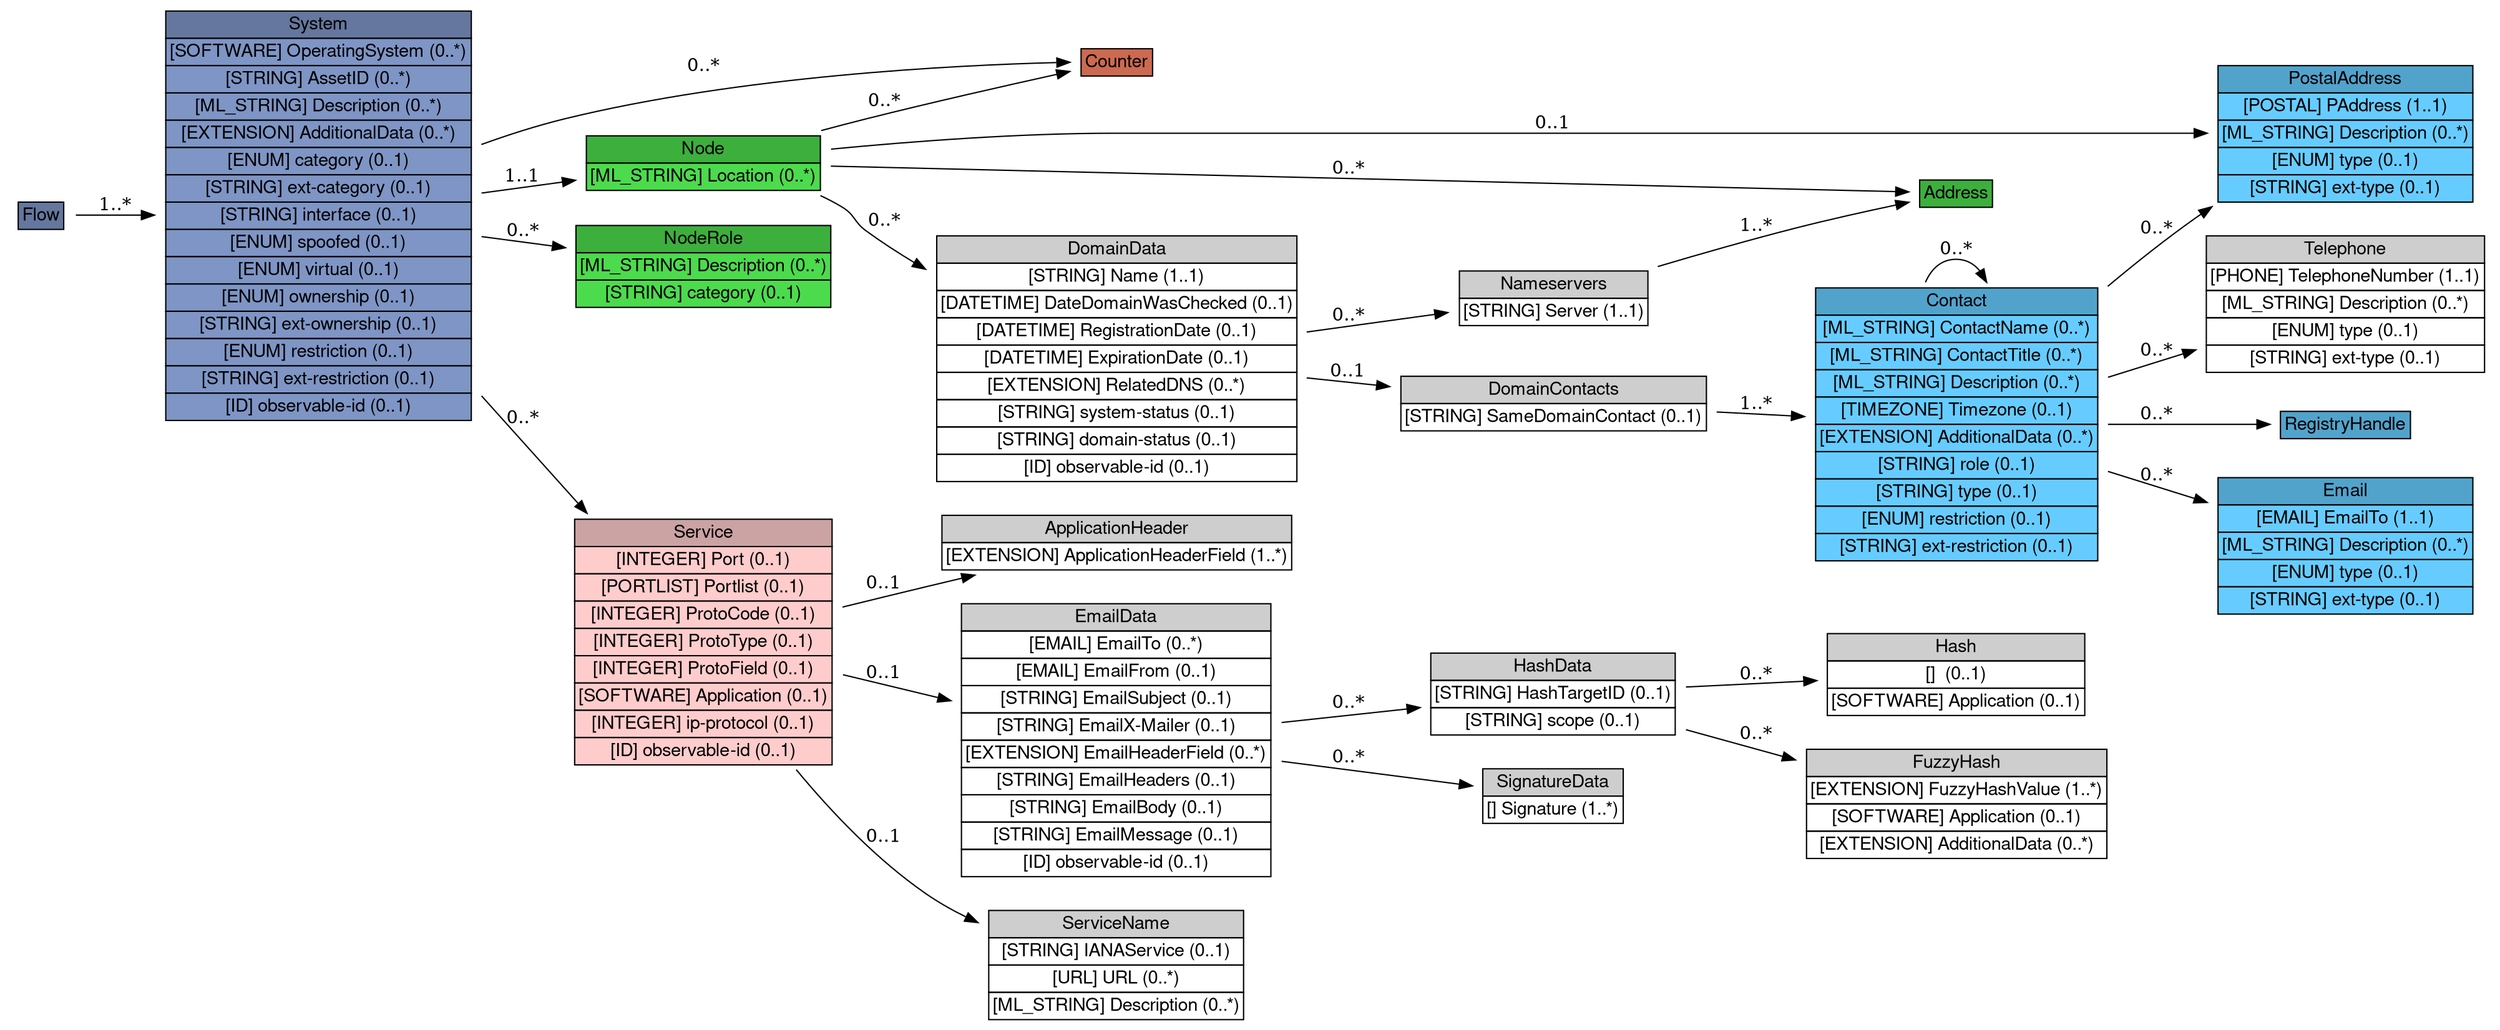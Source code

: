 digraph Flow {
	graph [bb="0,0,1884,879.5",
		rankdir=LR
	];
	node [label="\N"];
	Flow	 [height=0.5,
		label=<<table BORDER="0" CELLBORDER="1" CELLSPACING="0"> <tr> <td BGCOLOR="#65779e" HREF="/idmef_parser/IODEFv2/Flow.html" TITLE="The Flow class describes the systems and networks involved in the incident and the relationships between them. "><FONT FACE="Nimbus Sans L">Flow</FONT></td> </tr>" %</table>>,
		pos="27,407",
		shape=plaintext,
		width=0.75];
	System	 [height=4.4861,
		label=<<table BORDER="0" CELLBORDER="1" CELLSPACING="0"> <tr> <td BGCOLOR="#65779e" HREF="/idmef_parser/IODEFv2/System.html" TITLE="The System class describes a system or network involved in an event. "><FONT FACE="Nimbus Sans L">System</FONT></td> </tr>" %<tr><td BGCOLOR="#7e95c5"  HREF="/idmef_parser/IODEFv2/System.html" TITLE="The operating system running on the system."><FONT FACE="Nimbus Sans L">[SOFTWARE] OperatingSystem (0..*)</FONT></td></tr>%<tr><td BGCOLOR="#7e95c5"  HREF="/idmef_parser/IODEFv2/System.html" TITLE="An asset identifier for the System."><FONT FACE="Nimbus Sans L">[STRING] AssetID (0..*)</FONT></td></tr>%<tr><td BGCOLOR="#7e95c5"  HREF="/idmef_parser/IODEFv2/System.html" TITLE="A free-form text description of the System."><FONT FACE="Nimbus Sans L">[ML_STRING] Description (0..*)</FONT></td></tr>%<tr><td BGCOLOR="#7e95c5"  HREF="/idmef_parser/IODEFv2/System.html" TITLE="A mechanism by which to extend the data model."><FONT FACE="Nimbus Sans L">[EXTENSION] AdditionalData (0..*)</FONT></td></tr>%<tr><td BGCOLOR="#7e95c5"  HREF="/idmef_parser/IODEFv2/System.html" TITLE="Classifies the role the host or network played in the incident.  These values are maintained in the &quot;System- category&quot; IANA registry per Section 10.2."><FONT FACE="Nimbus Sans L">[ENUM] category (0..1)</FONT></td></tr>%<tr><td BGCOLOR="#7e95c5"  HREF="/idmef_parser/IODEFv2/System.html" TITLE="A means by which to extend the category attribute.  See Section 5.1.1."><FONT FACE="Nimbus Sans L">[STRING] ext-category (0..1)</FONT></td></tr>%<tr><td BGCOLOR="#7e95c5"  HREF="/idmef_parser/IODEFv2/System.html" TITLE="Specifies the interface on which the event(s) on this System originated.  If the Node class specifies a network rather than a host, this attribute has no meaning."><FONT FACE="Nimbus Sans L">[STRING] interface (0..1)</FONT></td></tr>%<tr><td BGCOLOR="#7e95c5"  HREF="/idmef_parser/IODEFv2/System.html" TITLE="An indication of confidence in whether this System was the true target or attacking host.  The permitted values for this attribute are shown below.  The default value is &quot;unknown&quot;."><FONT FACE="Nimbus Sans L">[ENUM] spoofed (0..1)</FONT></td></tr>%<tr><td BGCOLOR="#7e95c5"  HREF="/idmef_parser/IODEFv2/System.html" TITLE="Indicates whether this System is a virtual or physical device.  The default value is &quot;unknown&quot;."><FONT FACE="Nimbus Sans L">[ENUM] virtual (0..1)</FONT></td></tr>%<tr><td BGCOLOR="#7e95c5"  HREF="/idmef_parser/IODEFv2/System.html" TITLE="Describes the ownership of this System relative to the victim in the incident.  These values are maintained in the &quot;System-ownership&quot; IANA registry per Section 10.2."><FONT FACE="Nimbus Sans L">[ENUM] ownership (0..1)</FONT></td></tr>%<tr><td BGCOLOR="#7e95c5"  HREF="/idmef_parser/IODEFv2/System.html" TITLE="A means by which to extend the ownership attribute.  See Section 5.1.1."><FONT FACE="Nimbus Sans L">[STRING] ext-ownership (0..1)</FONT></td></tr>%<tr><td BGCOLOR="#7e95c5"  HREF="/idmef_parser/IODEFv2/System.html" TITLE="See Section 3.3.1."><FONT FACE="Nimbus Sans L">[ENUM] restriction (0..1)</FONT></td></tr>%<tr><td BGCOLOR="#7e95c5"  HREF="/idmef_parser/IODEFv2/System.html" TITLE="A means by which to extend the restriction attribute.  See Section 5.1.1."><FONT FACE="Nimbus Sans L">[STRING] ext-restriction (0..1)</FONT></td></tr>%<tr><td BGCOLOR="#7e95c5"  HREF="/idmef_parser/IODEFv2/System.html" TITLE="See Section 3.3.2."><FONT FACE="Nimbus Sans L">[ID] observable-id (0..1)</FONT></td></tr>%</table>>,
		pos="237.5,407",
		shape=plaintext,
		width=3.4583];
	Flow -> System	 [label="1..*",
		lp="83.5,414.5",
		pos="e,112.82,407 54.088,407 67.36,407 84.43,407 102.8,407"];
	"Node"	 [height=0.69444,
		label=<<table BORDER="0" CELLBORDER="1" CELLSPACING="0"> <tr> <td BGCOLOR="#3daf3d" HREF="/idmef_parser/IODEFv2/Node.html" TITLE="The Node class identifies a system, asset, or network and its location. "><FONT FACE="Nimbus Sans L">Node</FONT></td> </tr>" %<tr><td BGCOLOR="#4cdb4c"  HREF="/idmef_parser/IODEFv2/Node.html" TITLE="A free-form text description of the physical location of the node.  This description may provide a more detailed description of where at the address specified by the PostalAddress class this node is found (e.g., room number, rack number, or slot number in a chassis)."><FONT FACE="Nimbus Sans L">[ML_STRING] Location (0..*)</FONT></td></tr>%</table>>,
		pos="527,506",
		shape=plaintext,
		width=2.7083];
	System -> "Node"	 [label="1..1",
		lp="391.5,470.5",
		pos="e,451.01,480.92 362.19,450.88 368.21,452.96 374.17,455.01 380,457 399.89,463.8 421.33,471.02 441.52,477.76"];
	Counter	 [height=0.5,
		label=<<table BORDER="0" CELLBORDER="1" CELLSPACING="0"> <tr> <td BGCOLOR="#cc6a51" HREF="/idmef_parser/IODEFv2/Counter.html" TITLE="The Counter class summarizes multiple occurrences of an event or conveys counts or rates of various features. "><FONT FACE="Nimbus Sans L">Counter</FONT></td> </tr>" %</table>>,
		pos="838,452",
		shape=plaintext,
		width=0.98611];
	System -> Counter	 [label="0..*",
		lp="527,443.5",
		pos="e,802.28,449.32 362.29,416.35 495.99,426.37 701.22,441.75 792.04,448.56"];
	NodeRole	 [height=0.98611,
		label=<<table BORDER="0" CELLBORDER="1" CELLSPACING="0"> <tr> <td BGCOLOR="#3daf3d" HREF="/idmef_parser/IODEFv2/NodeRole.html" TITLE="The NodeRole class describes the function performed by or role of a particular system, asset, or network. "><FONT FACE="Nimbus Sans L">NodeRole</FONT></td> </tr>" %<tr><td BGCOLOR="#4cdb4c"  HREF="/idmef_parser/IODEFv2/NodeRole.html" TITLE="A free-form text description of the role of the system."><FONT FACE="Nimbus Sans L">[ML_STRING] Description (0..*)</FONT></td></tr>%<tr><td BGCOLOR="#4cdb4c"  HREF="/idmef_parser/IODEFv2/NodeRole.html" TITLE="A means by which to extend the category attribute.  See Section 5.1.1."><FONT FACE="Nimbus Sans L">[STRING] category (0..1)</FONT></td></tr>%</table>>,
		pos="527,371",
		shape=plaintext,
		width=2.9444];
	System -> NodeRole	 [label="0..*",
		lp="391.5,396.5",
		pos="e,420.7,384.22 362.37,391.47 378.32,389.49 394.59,387.47 410.39,385.5"];
	Service	 [height=2.7361,
		label=<<table BORDER="0" CELLBORDER="1" CELLSPACING="0"> <tr> <td BGCOLOR="#cca3a3" HREF="/idmef_parser/IODEFv2/Service.html" TITLE="The Service class describes a network service. The service is described by a protocol, port, protocol header field, and application providing or using the service. "><FONT FACE="Nimbus Sans L">Service</FONT></td> </tr>" %<tr><td BGCOLOR="#FFCCCC"  HREF="/idmef_parser/IODEFv2/Service.html" TITLE="A port number."><FONT FACE="Nimbus Sans L">[INTEGER] Port (0..1)</FONT></td></tr>%<tr><td BGCOLOR="#FFCCCC"  HREF="/idmef_parser/IODEFv2/Service.html" TITLE="A list of port numbers."><FONT FACE="Nimbus Sans L">[PORTLIST] Portlist (0..1)</FONT></td></tr>%<tr><td BGCOLOR="#FFCCCC"  HREF="/idmef_parser/IODEFv2/Service.html" TITLE="A transport-layer (Layer 4) protocol- specific code field (e.g., ICMP code field)."><FONT FACE="Nimbus Sans L">[INTEGER] ProtoCode (0..1)</FONT></td></tr>%<tr><td BGCOLOR="#FFCCCC"  HREF="/idmef_parser/IODEFv2/Service.html" TITLE="A transport-layer (Layer 4) protocol- specific type field (e.g., ICMP type field)."><FONT FACE="Nimbus Sans L">[INTEGER] ProtoType (0..1)</FONT></td></tr>%<tr><td BGCOLOR="#FFCCCC"  HREF="/idmef_parser/IODEFv2/Service.html" TITLE="A transport-layer (Layer 4) protocol- specific flag field (e.g., TCP flag field)."><FONT FACE="Nimbus Sans L">[INTEGER] ProtoField (0..1)</FONT></td></tr>%<tr><td BGCOLOR="#FFCCCC"  HREF="/idmef_parser/IODEFv2/Service.html" TITLE="The application acting as either the client or the server for the service."><FONT FACE="Nimbus Sans L">[SOFTWARE] Application (0..1)</FONT></td></tr>%<tr><td BGCOLOR="#FFCCCC"  HREF="/idmef_parser/IODEFv2/Service.html" TITLE="The IANA-assigned IP protocol number per [IANA.Protocols].  The attribute MUST be set if a Port, Portlist, ProtoCode, ProtoType, or ProtoField class is present."><FONT FACE="Nimbus Sans L">[INTEGER] ip-protocol (0..1)</FONT></td></tr>%<tr><td BGCOLOR="#FFCCCC"  HREF="/idmef_parser/IODEFv2/Service.html" TITLE="See Section 3.3.2."><FONT FACE="Nimbus Sans L">[ID] observable-id (0..1)</FONT></td></tr>%</table>>,
		pos="527,219",
		shape=plaintext,
		width=2.9444];
	System -> Service	 [label="0..*",
		lp="391.5,320.5",
		pos="e,420.7,288.03 362.37,325.91 378.92,315.16 395.83,304.18 412.2,293.55"];
	DomainData	 [height=2.7361,
		label=<<table BORDER="0" CELLBORDER="1" CELLSPACING="0"> <tr> <td BGCOLOR="#CECECE" HREF="/idmef_parser/IODEFv2/DomainData.html" TITLE="The DomainData class describes a domain name and metadata associated with this domain. "><FONT FACE="Nimbus Sans L">DomainData</FONT></td> </tr>" %<tr><td  HREF="/idmef_parser/IODEFv2/DomainData.html" TITLE="The domain name of a system."><FONT FACE="Nimbus Sans L">[STRING] Name (1..1)</FONT></td></tr>%<tr><td  HREF="/idmef_parser/IODEFv2/DomainData.html" TITLE="A timestamp of when the domain listed in the Name class was resolved."><FONT FACE="Nimbus Sans L">[DATETIME] DateDomainWasChecked (0..1)</FONT></td></tr>%<tr><td  HREF="/idmef_parser/IODEFv2/DomainData.html" TITLE="A timestamp of when domain listed in the Name class was registered."><FONT FACE="Nimbus Sans L">[DATETIME] RegistrationDate (0..1)</FONT></td></tr>%<tr><td  HREF="/idmef_parser/IODEFv2/DomainData.html" TITLE="A timestamp of when the domain listed in the Name class is set to expire."><FONT FACE="Nimbus Sans L">[DATETIME] ExpirationDate (0..1)</FONT></td></tr>%<tr><td  HREF="/idmef_parser/IODEFv2/DomainData.html" TITLE="Additional DNS records associated with this domain."><FONT FACE="Nimbus Sans L">[EXTENSION] RelatedDNS (0..*)</FONT></td></tr>%<tr><td  HREF="/idmef_parser/IODEFv2/DomainData.html" TITLE="A means by which to extend the system-status attribute.  See Section 5.1.1."><FONT FACE="Nimbus Sans L">[STRING] system-status (0..1)</FONT></td></tr>%<tr><td  HREF="/idmef_parser/IODEFv2/DomainData.html" TITLE="A means by which to extend the domain-status attribute.  See Section 5.1.1."><FONT FACE="Nimbus Sans L">[STRING] domain-status (0..1)</FONT></td></tr>%<tr><td  HREF="/idmef_parser/IODEFv2/DomainData.html" TITLE="See Section 3.3.2."><FONT FACE="Nimbus Sans L">[ID] observable-id (0..1)</FONT></td></tr>%</table>>,
		pos="838,643",
		shape=plaintext,
		width=4.0556];
	"Node" -> DomainData	 [label="0..*",
		lp="662.5,577.5",
		pos="e,691.99,578.68 584.04,531.13 612.05,543.47 647.3,558.99 682.55,574.52"];
	Address	 [height=0.5,
		label=<<table BORDER="0" CELLBORDER="1" CELLSPACING="0"> <tr> <td BGCOLOR="#3daf3d" HREF="/idmef_parser/IODEFv2/Address.html" TITLE="The Address class represents a hardware (Layer 2), network (Layer 3), or application (Layer 7) address. "><FONT FACE="Nimbus Sans L">Address</FONT></td> </tr>" %</table>>,
		pos="1474.5,821",
		shape=plaintext,
		width=1];
	"Node" -> Address	 [label="0..*",
		lp="1013.5,854.5",
		pos="e,1438.1,828.03 535.54,531.25 554.46,582.82 605.24,699.74 692,751 936.14,895.25 1299.8,851.37 1427.9,829.79"];
	PostalAddress	 [height=1.5694,
		label=<<table BORDER="0" CELLBORDER="1" CELLSPACING="0"> <tr> <td BGCOLOR="#52a3cc" HREF="/idmef_parser/IODEFv2/PostalAddress.html" TITLE="The PostalAddress class specifies a postal address and associated annotation. "><FONT FACE="Nimbus Sans L">PostalAddress</FONT></td> </tr>" %<tr><td BGCOLOR="#66CCFF"  HREF="/idmef_parser/IODEFv2/PostalAddress.html" TITLE="A postal address."><FONT FACE="Nimbus Sans L">[POSTAL] PAddress (1..1)</FONT></td></tr>%<tr><td BGCOLOR="#66CCFF"  HREF="/idmef_parser/IODEFv2/PostalAddress.html" TITLE="A free-form text description of the address."><FONT FACE="Nimbus Sans L">[ML_STRING] Description (0..*)</FONT></td></tr>%<tr><td BGCOLOR="#66CCFF"  HREF="/idmef_parser/IODEFv2/PostalAddress.html" TITLE="Categorizes the type of address described in the PAddress class.  These values are maintained in the &quot;PostalAddress-type&quot; IANA registry per Section 10.2."><FONT FACE="Nimbus Sans L">[ENUM] type (0..1)</FONT></td></tr>%<tr><td BGCOLOR="#66CCFF"  HREF="/idmef_parser/IODEFv2/PostalAddress.html" TITLE="A means by which to extend the type attribute. See Section 5.1.1."><FONT FACE="Nimbus Sans L">[STRING] ext-type (0..1)</FONT></td></tr>%</table>>,
		pos="1770,506",
		shape=plaintext,
		width=2.9444];
	"Node" -> PostalAddress	 [label="0..1",
		lp="1168,513.5",
		pos="e,1663.7,506 624.7,506 685.97,506 766.59,506 838,506 838,506 838,506 1474.5,506 1533.5,506 1599.2,506 1653.6,506"];
	"Node" -> Counter	 [label="0..*",
		lp="662.5,484.5",
		pos="e,802.34,455.73 624.62,482.24 633.52,480.35 642.41,478.57 651,477 698.85,468.23 754.13,461.22 792.11,456.88"];
	Nameservers	 [height=0.69444,
		label=<<table BORDER="0" CELLBORDER="1" CELLSPACING="0"> <tr> <td BGCOLOR="#CECECE" HREF="/idmef_parser/IODEFv2/Nameservers.html" TITLE="The Nameservers class describes the nameservers associated with a given domain. "><FONT FACE="Nimbus Sans L">Nameservers</FONT></td> </tr>" %<tr><td  HREF="/idmef_parser/IODEFv2/Nameservers.html" TITLE="The domain name of the nameserver."><FONT FACE="Nimbus Sans L">[STRING] Server (1..1)</FONT></td></tr>%</table>>,
		pos="1168,739",
		shape=plaintext,
		width=2.2361];
	DomainData -> Nameservers	 [label="0..*",
		lp="1013.5,703.5",
		pos="e,1087.1,715.47 984.18,685.53 1015.9,694.76 1048.6,704.27 1077.5,712.67"];
	DomainContacts	 [height=0.69444,
		label=<<table BORDER="0" CELLBORDER="1" CELLSPACING="0"> <tr> <td BGCOLOR="#CECECE" HREF="/idmef_parser/IODEFv2/DomainContacts.html" TITLE="The DomainContacts class describes the contact information for a given domain provided either by the registrar or through a whois query. "><FONT FACE="Nimbus Sans L">DomainContacts</FONT></td> </tr>" %<tr><td  HREF="/idmef_parser/IODEFv2/DomainContacts.html" TITLE="A domain name already cited in this document or through previous exchange that contains the identical contact information as the domain name in question.  The domain contact information associated with this domain should be used instead of an explicit definition with the Contact class."><FONT FACE="Nimbus Sans L">[STRING] SameDomainContact (0..1)</FONT></td></tr>%</table>>,
		pos="1168,643",
		shape=plaintext,
		width=3.4722];
	DomainData -> DomainContacts	 [label="0..1",
		lp="1013.5,650.5",
		pos="e,1042.8,643 984.18,643 1000.2,643 1016.5,643 1032.4,643"];
	Nameservers -> Address	 [label="1..*",
		lp="1322.5,773.5",
		pos="e,1438.4,820.22 1248.9,738.83 1277.7,742.07 1309.1,749.67 1334,766 1346.4,774.11 1339.9,785.55 1352,794 1374.2,809.46 1403.7,816.27 \
1428.2,819.19"];
	Contact	 [height=3.0278,
		label=<<table BORDER="0" CELLBORDER="1" CELLSPACING="0"> <tr> <td BGCOLOR="#52a3cc" HREF="/idmef_parser/IODEFv2/Contact.html" TITLE="The Contact class describes contact information for organizations and personnel involved in the incident. This class allows for the naming of the involved party, specifying contact information for them, and identifying their role in the incident. "><FONT FACE="Nimbus Sans L">Contact</FONT></td> </tr>" %<tr><td BGCOLOR="#66CCFF"  HREF="/idmef_parser/IODEFv2/Contact.html" TITLE="The name of the contact.  The contact may either be an organization or a person.  The type attribute disambiguates the semantics."><FONT FACE="Nimbus Sans L">[ML_STRING] ContactName (0..*)</FONT></td></tr>%<tr><td BGCOLOR="#66CCFF"  HREF="/idmef_parser/IODEFv2/Contact.html" TITLE="The title for the individual named in the ContactName."><FONT FACE="Nimbus Sans L">[ML_STRING] ContactTitle (0..*)</FONT></td></tr>%<tr><td BGCOLOR="#66CCFF"  HREF="/idmef_parser/IODEFv2/Contact.html" TITLE="A free-form text description of the contact."><FONT FACE="Nimbus Sans L">[ML_STRING] Description (0..*)</FONT></td></tr>%<tr><td BGCOLOR="#66CCFF"  HREF="/idmef_parser/IODEFv2/Contact.html" TITLE="The timezone in which the contact resides."><FONT FACE="Nimbus Sans L">[TIMEZONE] Timezone (0..1)</FONT></td></tr>%<tr><td BGCOLOR="#66CCFF"  HREF="/idmef_parser/IODEFv2/Contact.html" TITLE="A mechanism by which to extend the data model."><FONT FACE="Nimbus Sans L">[EXTENSION] AdditionalData (0..*)</FONT></td></tr>%<tr><td BGCOLOR="#66CCFF"  HREF="/idmef_parser/IODEFv2/Contact.html" TITLE="A means by which to extend the role attribute. See Section 5.1.1."><FONT FACE="Nimbus Sans L">[STRING] role (0..1)</FONT></td></tr>%<tr><td BGCOLOR="#66CCFF"  HREF="/idmef_parser/IODEFv2/Contact.html" TITLE="A means by which to extend the type attribute. See Section 5.1.1."><FONT FACE="Nimbus Sans L">[STRING] type (0..1)</FONT></td></tr>%<tr><td BGCOLOR="#66CCFF"  HREF="/idmef_parser/IODEFv2/Contact.html" TITLE="See Section 3.3.1."><FONT FACE="Nimbus Sans L">[ENUM] restriction (0..1)</FONT></td></tr>%<tr><td BGCOLOR="#66CCFF"  HREF="/idmef_parser/IODEFv2/Contact.html" TITLE="A means by which to extend the restriction attribute.  See Section 5.1.1."><FONT FACE="Nimbus Sans L">[STRING] ext-restriction (0..1)</FONT></td></tr>%</table>>,
		pos="1474.5,643",
		shape=plaintext,
		width=3.2361];
	DomainContacts -> Contact	 [label="1..*",
		lp="1322.5,650.5",
		pos="e,1357.7,643 1293.1,643 1311,643 1329.5,643 1347.5,643"];
	Contact -> Contact	 [label="0..*",
		lp="1474.5,777.5",
		pos="e,1497.7,752.29 1451.3,752.29 1455.9,763.12 1463.7,770 1474.5,770 1481.9,770 1487.9,766.75 1492.5,761.19"];
	RegistryHandle	 [height=0.5,
		label=<<table BORDER="0" CELLBORDER="1" CELLSPACING="0"> <tr> <td BGCOLOR="#52a3cc" HREF="/idmef_parser/IODEFv2/RegistryHandle.html" TITLE="The RegistryHandle class represents a handle into an Internet registry or community-specific database. "><FONT FACE="Nimbus Sans L">RegistryHandle</FONT></td> </tr>" %</table>>,
		pos="1770,730",
		shape=plaintext,
		width=1.5972];
	Contact -> RegistryHandle	 [label="0..*",
		lp="1626.5,704.5",
		pos="e,1712.3,717.37 1591.2,683.23 1612.7,690.15 1634.9,697.03 1656,703 1670.9,707.23 1687.1,711.33 1702.4,715.01"];
	Contact -> PostalAddress	 [label="0..*",
		lp="1626.5,581.5",
		pos="e,1663.7,555.3 1591.3,588.85 1612.1,579.21 1633.7,569.17 1654.5,559.55"];
	Email	 [height=1.5694,
		label=<<table BORDER="0" CELLBORDER="1" CELLSPACING="0"> <tr> <td BGCOLOR="#52a3cc" HREF="/idmef_parser/IODEFv2/Email.html" TITLE="The Email class specifies an email address and associated annotation. "><FONT FACE="Nimbus Sans L">Email</FONT></td> </tr>" %<tr><td BGCOLOR="#66CCFF"  HREF="/idmef_parser/IODEFv2/Email.html" TITLE="An email address."><FONT FACE="Nimbus Sans L">[EMAIL] EmailTo (1..1)</FONT></td></tr>%<tr><td BGCOLOR="#66CCFF"  HREF="/idmef_parser/IODEFv2/Email.html" TITLE="A free-form text description of the email address."><FONT FACE="Nimbus Sans L">[ML_STRING] Description (0..*)</FONT></td></tr>%<tr><td BGCOLOR="#66CCFF"  HREF="/idmef_parser/IODEFv2/Email.html" TITLE="Categorizes the type of email address described in the EmailTo class.  These values are maintained in the &quot;Email- type&quot; IANA registry per Section 10.2."><FONT FACE="Nimbus Sans L">[ENUM] type (0..1)</FONT></td></tr>%<tr><td BGCOLOR="#66CCFF"  HREF="/idmef_parser/IODEFv2/Email.html" TITLE="A means by which to extend the type attribute. See Section 5.1.1."><FONT FACE="Nimbus Sans L">[STRING] ext-type (0..1)</FONT></td></tr>%</table>>,
		pos="1770,637",
		shape=plaintext,
		width=2.9444];
	Contact -> Email	 [label="0..*",
		lp="1626.5,647.5",
		pos="e,1663.7,639.16 1591.3,640.63 1611.7,640.21 1633,639.78 1653.4,639.37"];
	Telephone	 [height=1.5694,
		label=<<table BORDER="0" CELLBORDER="1" CELLSPACING="0"> <tr> <td BGCOLOR="#CECECE" HREF="/idmef_parser/IODEFv2/Telephone.html" TITLE="The Telephone class describes a telephone number and associated annotation. "><FONT FACE="Nimbus Sans L">Telephone</FONT></td> </tr>" %<tr><td  HREF="/idmef_parser/IODEFv2/Telephone.html" TITLE="A telephone number."><FONT FACE="Nimbus Sans L">[PHONE] TelephoneNumber (1..1)</FONT></td></tr>%<tr><td  HREF="/idmef_parser/IODEFv2/Telephone.html" TITLE="A free-form text description of the phone number."><FONT FACE="Nimbus Sans L">[ML_STRING] Description (0..*)</FONT></td></tr>%<tr><td  HREF="/idmef_parser/IODEFv2/Telephone.html" TITLE="Categorizes the type of telephone number described in the TelephoneNumber class.  These values are maintained in the &quot;Telephone-type&quot; IANA registry per Section 10.2."><FONT FACE="Nimbus Sans L">[ENUM] type (0..1)</FONT></td></tr>%<tr><td  HREF="/idmef_parser/IODEFv2/Telephone.html" TITLE="A means by which to extend the type attribute. See Section 5.1.1."><FONT FACE="Nimbus Sans L">[STRING] ext-type (0..1)</FONT></td></tr>%</table>>,
		pos="1770,823",
		shape=plaintext,
		width=3.1667];
	Contact -> Telephone	 [label="0..*",
		lp="1626.5,751.5",
		pos="e,1671.6,766.34 1591.3,717.21 1612.7,730.59 1635,744.31 1656,757 1658.2,758.34 1660.5,759.7 1662.8,761.06"];
	ServiceName	 [height=1.2778,
		label=<<table BORDER="0" CELLBORDER="1" CELLSPACING="0"> <tr> <td BGCOLOR="#CECECE" HREF="/idmef_parser/IODEFv2/ServiceName.html" TITLE="The ServiceName class identifies an application protocol. It can be described by referencing an IANA-registered protocol, by referencing a URL, or with free-form text. "><FONT FACE="Nimbus Sans L">ServiceName</FONT></td> </tr>" %<tr><td  HREF="/idmef_parser/IODEFv2/ServiceName.html" TITLE="The name of the service per the &quot;Service Name&quot; field of the registry [IANA.Ports]."><FONT FACE="Nimbus Sans L">[STRING] IANAService (0..1)</FONT></td></tr>%<tr><td  HREF="/idmef_parser/IODEFv2/ServiceName.html" TITLE="A URL to a resource describing the service."><FONT FACE="Nimbus Sans L">[URL] URL (0..*)</FONT></td></tr>%<tr><td  HREF="/idmef_parser/IODEFv2/ServiceName.html" TITLE="A free-form text description of the service."><FONT FACE="Nimbus Sans L">[ML_STRING] Description (0..*)</FONT></td></tr>%</table>>,
		pos="838,46",
		shape=plaintext,
		width=2.9444];
	Service -> ServiceName	 [label="0..1",
		lp="662.5,131.5",
		pos="e,731.68,82.31 633.12,137.05 652.18,124.1 672.27,111.54 692,101 701.7,95.819 712,90.897 722.46,86.283"];
	ApplicationHeader	 [height=0.69444,
		label=<<table BORDER="0" CELLBORDER="1" CELLSPACING="0"> <tr> <td BGCOLOR="#CECECE" HREF="/idmef_parser/IODEFv2/ApplicationHeader.html" TITLE="The ApplicationHeader class describes arbitrary fields from a protocol header and its corresponding value. "><FONT FACE="Nimbus Sans L">ApplicationHeader</FONT></td> </tr>" %<tr><td  HREF="/idmef_parser/IODEFv2/ApplicationHeader.html" TITLE="A field name and value in a protocol header.  The name attribute MUST be set to the field name.  The field value MUST be set in the element content."><FONT FACE="Nimbus Sans L">[EXTENSION] ApplicationHeaderField (1..*)</FONT></td></tr>%</table>>,
		pos="838,371",
		shape=plaintext,
		width=3.9444];
	Service -> ApplicationHeader	 [label="0..1",
		lp="662.5,334.5",
		pos="e,714.56,345.95 633.38,304.08 652.17,316.44 672.11,328 692,337 696.18,338.89 700.48,340.68 704.86,342.38"];
	EmailData	 [height=3.0278,
		label=<<table BORDER="0" CELLBORDER="1" CELLSPACING="0"> <tr> <td BGCOLOR="#CECECE" HREF="/idmef_parser/IODEFv2/EmailData.html" TITLE="The EmailData class describes headers from an email message and cryptographic hashes and signatures applied to it. "><FONT FACE="Nimbus Sans L">EmailData</FONT></td> </tr>" %<tr><td  HREF="/idmef_parser/IODEFv2/EmailData.html" TITLE="The value of the &quot;To:&quot; header field (Section 3.6.3 of [RFC5322]) in an email."><FONT FACE="Nimbus Sans L">[EMAIL] EmailTo (0..*)</FONT></td></tr>%<tr><td  HREF="/idmef_parser/IODEFv2/EmailData.html" TITLE="The value of the &quot;From:&quot; header field (Section 3.6.2 of [RFC5322]) in an email."><FONT FACE="Nimbus Sans L">[EMAIL] EmailFrom (0..1)</FONT></td></tr>%<tr><td  HREF="/idmef_parser/IODEFv2/EmailData.html" TITLE="The value of the &quot;Subject:&quot; header field in an email.  See Section 3.6.5 of [RFC5322]."><FONT FACE="Nimbus Sans L">[STRING] EmailSubject (0..1)</FONT></td></tr>%<tr><td  HREF="/idmef_parser/IODEFv2/EmailData.html" TITLE="The value of the &quot;X-Mailer:&quot; header field in an email."><FONT FACE="Nimbus Sans L">[STRING] EmailX-Mailer (0..1)</FONT></td></tr>%<tr><td  HREF="/idmef_parser/IODEFv2/EmailData.html" TITLE="The header name and value of an arbitrary header field of the email message.  The name attribute MUST be set to the header name.  The header value MUST be set in the element body.  The dtype attribute MUST be set to &quot;string&quot;."><FONT FACE="Nimbus Sans L">[EXTENSION] EmailHeaderField (0..*)</FONT></td></tr>%<tr><td  HREF="/idmef_parser/IODEFv2/EmailData.html" TITLE="The headers of an email message."><FONT FACE="Nimbus Sans L">[STRING] EmailHeaders (0..1)</FONT></td></tr>%<tr><td  HREF="/idmef_parser/IODEFv2/EmailData.html" TITLE="The body of an email message."><FONT FACE="Nimbus Sans L">[STRING] EmailBody (0..1)</FONT></td></tr>%<tr><td  HREF="/idmef_parser/IODEFv2/EmailData.html" TITLE="The headers and body of an email message."><FONT FACE="Nimbus Sans L">[STRING] EmailMessage (0..1)</FONT></td></tr>%<tr><td  HREF="/idmef_parser/IODEFv2/EmailData.html" TITLE="See Section 3.3.2."><FONT FACE="Nimbus Sans L">[ID] observable-id (0..1)</FONT></td></tr>%</table>>,
		pos="838,219",
		shape=plaintext,
		width=3.5139];
	Service -> EmailData	 [label="0..1",
		lp="662.5,226.5",
		pos="e,711.38,219 633.16,219 655.08,219 678.46,219 701.29,219"];
	HashData	 [height=0.98611,
		label=<<table BORDER="0" CELLBORDER="1" CELLSPACING="0"> <tr> <td BGCOLOR="#CECECE" HREF="/idmef_parser/IODEFv2/HashData.html" TITLE="The HashData class describes different types of hashes on a given object (e.g., file, part of a file, email). "><FONT FACE="Nimbus Sans L">HashData</FONT></td> </tr>" %<tr><td  HREF="/idmef_parser/IODEFv2/HashData.html" TITLE="An identifier that references a subset of the object being hashed.  The semantics of this identifier are specified by the scope attribute."><FONT FACE="Nimbus Sans L">[STRING] HashTargetID (0..1)</FONT></td></tr>%<tr><td  HREF="/idmef_parser/IODEFv2/HashData.html" TITLE="A means by which to extend the scope attribute.  See Section 5.1.1."><FONT FACE="Nimbus Sans L">[STRING] scope (0..1)</FONT></td></tr>%</table>>,
		pos="1168,269",
		shape=plaintext,
		width=2.8194];
	EmailData -> HashData	 [label="0..*",
		lp="1013.5,254.5",
		pos="e,1066.3,253.58 964.64,238.19 994.85,242.77 1026.9,247.62 1056.4,252.08"];
	SignatureData	 [height=0.69444,
		label=<<table BORDER="0" CELLBORDER="1" CELLSPACING="0"> <tr> <td BGCOLOR="#CECECE" HREF="/idmef_parser/IODEFv2/SignatureData.html" TITLE="The SignatureData class describes different types of digital signatures on an object. "><FONT FACE="Nimbus Sans L">SignatureData</FONT></td> </tr>" %<tr><td  HREF="/idmef_parser/IODEFv2/SignatureData.html" TITLE="A given signature.  See Section 4.2 of [W3C.XMLSIG]."><FONT FACE="Nimbus Sans L">[] Signature (1..*)</FONT></td></tr>%</table>>,
		pos="1168,190",
		shape=plaintext,
		width=1.7222];
	EmailData -> SignatureData	 [label="0..*",
		lp="1013.5,212.5",
		pos="e,1105.8,195.47 964.64,207.87 1009,203.97 1057.3,199.73 1095.7,196.35"];
	Hash	 [height=0.98611,
		label=<<table BORDER="0" CELLBORDER="1" CELLSPACING="0"> <tr> <td BGCOLOR="#CECECE" HREF="/idmef_parser/IODEFv2/Hash.html" TITLE="The Hash class describes a cryptographic hash value; the algorithm and application used to generate it; and the canonicalization method applied to the object being hashed. "><FONT FACE="Nimbus Sans L">Hash</FONT></td> </tr>" %<tr><td  HREF="/idmef_parser/IODEFv2/Hash.html" TITLE="The canonicalization method used on the object being hashed.  See Section 4.3.1 of [W3C.XMLSIG]."><FONT FACE="Nimbus Sans L">[]  (0..1)</FONT></td></tr>%<tr><td  HREF="/idmef_parser/IODEFv2/Hash.html" TITLE="The application used to calculate the hash."><FONT FACE="Nimbus Sans L">[SOFTWARE] Application (0..1)</FONT></td></tr>%</table>>,
		pos="1474.5,319",
		shape=plaintext,
		width=2.9444];
	HashData -> Hash	 [label="0..*",
		lp="1322.5,302.5",
		pos="e,1368.4,301.69 1269.6,285.58 1298,290.21 1329,295.27 1358.2,300.03"];
	FuzzyHash	 [height=1.2778,
		label=<<table BORDER="0" CELLBORDER="1" CELLSPACING="0"> <tr> <td BGCOLOR="#CECECE" HREF="/idmef_parser/IODEFv2/FuzzyHash.html" TITLE="The FuzzyHash class describes a fuzzy hash and the application used to generate it. "><FONT FACE="Nimbus Sans L">FuzzyHash</FONT></td> </tr>" %<tr><td  HREF="/idmef_parser/IODEFv2/FuzzyHash.html" TITLE="The computed fuzzy hash value."><FONT FACE="Nimbus Sans L">[EXTENSION] FuzzyHashValue (1..*)</FONT></td></tr>%<tr><td  HREF="/idmef_parser/IODEFv2/FuzzyHash.html" TITLE="The application used to calculate the hash."><FONT FACE="Nimbus Sans L">[SOFTWARE] Application (0..1)</FONT></td></tr>%<tr><td  HREF="/idmef_parser/IODEFv2/FuzzyHash.html" TITLE="Mechanism by which to extend the data model."><FONT FACE="Nimbus Sans L">[EXTENSION] AdditionalData (0..*)</FONT></td></tr>%</table>>,
		pos="1474.5,219",
		shape=plaintext,
		width=3.4028];
	HashData -> FuzzyHash	 [label="0..*",
		lp="1322.5,253.5",
		pos="e,1351.8,239.01 1269.6,252.42 1292.8,248.65 1317.7,244.59 1341.9,240.64"];
}
